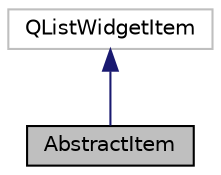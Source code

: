 digraph "AbstractItem"
{
 // LATEX_PDF_SIZE
  edge [fontname="Helvetica",fontsize="10",labelfontname="Helvetica",labelfontsize="10"];
  node [fontname="Helvetica",fontsize="10",shape=record];
  Node1 [label="AbstractItem",height=0.2,width=0.4,color="black", fillcolor="grey75", style="filled", fontcolor="black",tooltip="列表条目抽象类"];
  Node2 -> Node1 [dir="back",color="midnightblue",fontsize="10",style="solid",fontname="Helvetica"];
  Node2 [label="QListWidgetItem",height=0.2,width=0.4,color="grey75", fillcolor="white", style="filled",tooltip=" "];
}
